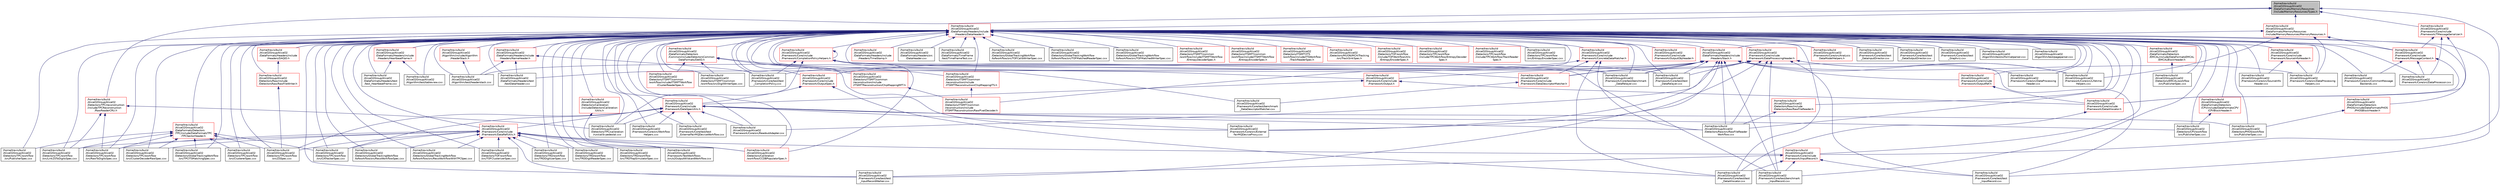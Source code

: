 digraph "/home/travis/build/AliceO2Group/AliceO2/DataFormats/MemoryResources/include/MemoryResources/Types.h"
{
 // INTERACTIVE_SVG=YES
  bgcolor="transparent";
  edge [fontname="Helvetica",fontsize="10",labelfontname="Helvetica",labelfontsize="10"];
  node [fontname="Helvetica",fontsize="10",shape=record];
  Node1 [label="/home/travis/build\l/AliceO2Group/AliceO2\l/DataFormats/MemoryResources\l/include/MemoryResources/Types.h",height=0.2,width=0.4,color="black", fillcolor="grey75", style="filled", fontcolor="black"];
  Node1 -> Node2 [dir="back",color="midnightblue",fontsize="10",style="solid",fontname="Helvetica"];
  Node2 [label="/home/travis/build\l/AliceO2Group/AliceO2\l/DataFormats/Headers/include\l/Headers/DataHeader.h",height=0.2,width=0.4,color="red",URL="$dc/dcd/DataHeader_8h.html"];
  Node2 -> Node3 [dir="back",color="midnightblue",fontsize="10",style="solid",fontname="Helvetica"];
  Node3 [label="/home/travis/build\l/AliceO2Group/AliceO2\l/Algorithm/include/Algorithm\l/HeaderStack.h",height=0.2,width=0.4,color="red",URL="$d5/d11/HeaderStack_8h.html",tooltip="Utilities for the O2 header stack. "];
  Node3 -> Node6 [dir="back",color="midnightblue",fontsize="10",style="solid",fontname="Helvetica"];
  Node6 [label="/home/travis/build\l/AliceO2Group/AliceO2\l/Algorithm/test/headerstack.cxx",height=0.2,width=0.4,color="black",URL="$d7/d68/headerstack_8cxx.html",tooltip="Unit test for O2 header stack utilities. "];
  Node2 -> Node6 [dir="back",color="midnightblue",fontsize="10",style="solid",fontname="Helvetica"];
  Node2 -> Node5 [dir="back",color="midnightblue",fontsize="10",style="solid",fontname="Helvetica"];
  Node5 [label="/home/travis/build\l/AliceO2Group/AliceO2\l/Algorithm/test/o2formatparser.cxx",height=0.2,width=0.4,color="black",URL="$da/d97/o2formatparser_8cxx.html",tooltip="Unit test for O2 format parser. "];
  Node2 -> Node8 [dir="back",color="midnightblue",fontsize="10",style="solid",fontname="Helvetica"];
  Node8 [label="/home/travis/build\l/AliceO2Group/AliceO2\l/Algorithm/test/pageparser.cxx",height=0.2,width=0.4,color="black",URL="$dc/d0a/pageparser_8cxx.html"];
  Node2 -> Node9 [dir="back",color="midnightblue",fontsize="10",style="solid",fontname="Helvetica"];
  Node9 [label="/home/travis/build\l/AliceO2Group/AliceO2\l/Algorithm/test/tableview.cxx",height=0.2,width=0.4,color="black",URL="$d4/d51/tableview_8cxx.html"];
  Node2 -> Node10 [dir="back",color="midnightblue",fontsize="10",style="solid",fontname="Helvetica"];
  Node10 [label="/home/travis/build\l/AliceO2Group/AliceO2\l/DataFormats/Detectors\l/Common/include/DetectorsCommon\lDataFormats/DetID.h",height=0.2,width=0.4,color="red",URL="$d6/d31/DetID_8h.html"];
  Node10 -> Node443 [dir="back",color="midnightblue",fontsize="10",style="solid",fontname="Helvetica"];
  Node443 [label="/home/travis/build\l/AliceO2Group/AliceO2\l/Detectors/ITSMFT/common\l/reconstruction/include\l/ITSMFTReconstruction/ChipMappingITS.h",height=0.2,width=0.4,color="red",URL="$d3/d57/ChipMappingITS_8h.html"];
  Node443 -> Node444 [dir="back",color="midnightblue",fontsize="10",style="solid",fontname="Helvetica"];
  Node444 [label="/home/travis/build\l/AliceO2Group/AliceO2\l/Detectors/ITSMFT/common\l/reconstruction/include\l/ITSMFTReconstruction/RawPixelDecoder.h",height=0.2,width=0.4,color="red",URL="$d7/d6e/RawPixelDecoder_8h.html",tooltip="Definition of the Alpide pixel reader for raw data processing. "];
  Node10 -> Node459 [dir="back",color="midnightblue",fontsize="10",style="solid",fontname="Helvetica"];
  Node459 [label="/home/travis/build\l/AliceO2Group/AliceO2\l/Detectors/ITSMFT/common\l/reconstruction/include\l/ITSMFTReconstruction/ChipMappingMFT.h",height=0.2,width=0.4,color="red",URL="$d0/d6b/ChipMappingMFT_8h.html"];
  Node459 -> Node444 [dir="back",color="midnightblue",fontsize="10",style="solid",fontname="Helvetica"];
  Node10 -> Node467 [dir="back",color="midnightblue",fontsize="10",style="solid",fontname="Helvetica"];
  Node467 [label="/home/travis/build\l/AliceO2Group/AliceO2\l/Detectors/ITSMFT/common\l/workflow/include/ITSMFTWorkflow\l/ClusterReaderSpec.h",height=0.2,width=0.4,color="red",URL="$de/dea/ITSMFT_2common_2workflow_2include_2ITSMFTWorkflow_2ClusterReaderSpec_8h.html"];
  Node10 -> Node469 [dir="back",color="midnightblue",fontsize="10",style="solid",fontname="Helvetica"];
  Node469 [label="/home/travis/build\l/AliceO2Group/AliceO2\l/Detectors/ITSMFT/common\l/workflow/src/DigitWriterSpec.cxx",height=0.2,width=0.4,color="black",URL="$d9/df0/DigitWriterSpec_8cxx.html"];
  Node2 -> Node472 [dir="back",color="midnightblue",fontsize="10",style="solid",fontname="Helvetica"];
  Node472 [label="/home/travis/build\l/AliceO2Group/AliceO2\l/DataFormats/Detectors\l/CPV/include/DataFormatsCPV\l/CPVBlockHeader.h",height=0.2,width=0.4,color="red",URL="$d5/d58/CPVBlockHeader_8h.html"];
  Node472 -> Node476 [dir="back",color="midnightblue",fontsize="10",style="solid",fontname="Helvetica"];
  Node476 [label="/home/travis/build\l/AliceO2Group/AliceO2\l/Detectors/CPV/workflow\l/src/PublisherSpec.cxx",height=0.2,width=0.4,color="black",URL="$df/d2e/CPV_2workflow_2src_2PublisherSpec_8cxx.html"];
  Node2 -> Node478 [dir="back",color="midnightblue",fontsize="10",style="solid",fontname="Helvetica"];
  Node478 [label="/home/travis/build\l/AliceO2Group/AliceO2\l/DataFormats/Detectors\l/EMCAL/include/DataFormatsEMCAL\l/EMCALBlockHeader.h",height=0.2,width=0.4,color="red",URL="$da/d0f/EMCALBlockHeader_8h.html"];
  Node478 -> Node483 [dir="back",color="midnightblue",fontsize="10",style="solid",fontname="Helvetica"];
  Node483 [label="/home/travis/build\l/AliceO2Group/AliceO2\l/Detectors/EMCAL/workflow\l/src/PublisherSpec.cxx",height=0.2,width=0.4,color="black",URL="$d4/d71/EMCAL_2workflow_2src_2PublisherSpec_8cxx.html"];
  Node2 -> Node486 [dir="back",color="midnightblue",fontsize="10",style="solid",fontname="Helvetica"];
  Node486 [label="/home/travis/build\l/AliceO2Group/AliceO2\l/DataFormats/Detectors\l/PHOS/include/DataFormatsPHOS\l/PHOSBlockHeader.h",height=0.2,width=0.4,color="red",URL="$d6/df6/PHOSBlockHeader_8h.html"];
  Node486 -> Node491 [dir="back",color="midnightblue",fontsize="10",style="solid",fontname="Helvetica"];
  Node491 [label="/home/travis/build\l/AliceO2Group/AliceO2\l/Detectors/PHOS/workflow\l/src/PublisherSpec.cxx",height=0.2,width=0.4,color="black",URL="$d1/d8d/PHOS_2workflow_2src_2PublisherSpec_8cxx.html"];
  Node2 -> Node493 [dir="back",color="midnightblue",fontsize="10",style="solid",fontname="Helvetica"];
  Node493 [label="/home/travis/build\l/AliceO2Group/AliceO2\l/DataFormats/Detectors\l/TPC/include/DataFormatsTPC\l/TPCSectorHeader.h",height=0.2,width=0.4,color="red",URL="$d3/d09/TPCSectorHeader_8h.html"];
  Node493 -> Node34 [dir="back",color="midnightblue",fontsize="10",style="solid",fontname="Helvetica"];
  Node34 [label="/home/travis/build\l/AliceO2Group/AliceO2\l/Detectors/GlobalTrackingWorkflow\l/src/TPCITSMatchingSpec.cxx",height=0.2,width=0.4,color="black",URL="$d6/d73/TPCITSMatchingSpec_8cxx.html"];
  Node493 -> Node126 [dir="back",color="midnightblue",fontsize="10",style="solid",fontname="Helvetica"];
  Node126 [label="/home/travis/build\l/AliceO2Group/AliceO2\l/Detectors/TPC/workflow\l/src/CATrackerSpec.cxx",height=0.2,width=0.4,color="black",URL="$da/d78/CATrackerSpec_8cxx.html",tooltip="Processor spec for running TPC CA tracking. "];
  Node493 -> Node500 [dir="back",color="midnightblue",fontsize="10",style="solid",fontname="Helvetica"];
  Node500 [label="/home/travis/build\l/AliceO2Group/AliceO2\l/Detectors/TPC/workflow\l/src/ClusterDecoderRawSpec.cxx",height=0.2,width=0.4,color="black",URL="$d9/d7b/ClusterDecoderRawSpec_8cxx.html",tooltip="Processor spec for decoder of TPC raw cluster data. "];
  Node493 -> Node501 [dir="back",color="midnightblue",fontsize="10",style="solid",fontname="Helvetica"];
  Node501 [label="/home/travis/build\l/AliceO2Group/AliceO2\l/Detectors/TPC/workflow\l/src/ClustererSpec.cxx",height=0.2,width=0.4,color="black",URL="$d5/d17/TPC_2workflow_2src_2ClustererSpec_8cxx.html"];
  Node493 -> Node502 [dir="back",color="midnightblue",fontsize="10",style="solid",fontname="Helvetica"];
  Node502 [label="/home/travis/build\l/AliceO2Group/AliceO2\l/Detectors/TPC/workflow\l/src/LinkZSToDigitsSpec.cxx",height=0.2,width=0.4,color="black",URL="$dc/df5/LinkZSToDigitsSpec_8cxx.html"];
  Node493 -> Node503 [dir="back",color="midnightblue",fontsize="10",style="solid",fontname="Helvetica"];
  Node503 [label="/home/travis/build\l/AliceO2Group/AliceO2\l/Detectors/TPC/workflow\l/src/PublisherSpec.cxx",height=0.2,width=0.4,color="black",URL="$d4/dac/TPC_2workflow_2src_2PublisherSpec_8cxx.html"];
  Node493 -> Node504 [dir="back",color="midnightblue",fontsize="10",style="solid",fontname="Helvetica"];
  Node504 [label="/home/travis/build\l/AliceO2Group/AliceO2\l/Detectors/TPC/workflow\l/src/RawToDigitsSpec.cxx",height=0.2,width=0.4,color="black",URL="$d5/d78/RawToDigitsSpec_8cxx.html"];
  Node493 -> Node127 [dir="back",color="midnightblue",fontsize="10",style="solid",fontname="Helvetica"];
  Node127 [label="/home/travis/build\l/AliceO2Group/AliceO2\l/Detectors/TPC/workflow\l/src/ZSSpec.cxx",height=0.2,width=0.4,color="black",URL="$d2/dbc/ZSSpec_8cxx.html"];
  Node2 -> Node506 [dir="back",color="midnightblue",fontsize="10",style="solid",fontname="Helvetica"];
  Node506 [label="/home/travis/build\l/AliceO2Group/AliceO2\l/DataFormats/Headers/include\l/Headers/DAQID.h",height=0.2,width=0.4,color="red",URL="$d7/d34/DAQID_8h.html"];
  Node506 -> Node509 [dir="back",color="midnightblue",fontsize="10",style="solid",fontname="Helvetica"];
  Node509 [label="/home/travis/build\l/AliceO2Group/AliceO2\l/Detectors/Raw/include\l/DetectorsRaw/RawFileWriter.h",height=0.2,width=0.4,color="red",URL="$da/d08/RawFileWriter_8h.html",tooltip="Utility class to write detectors data to (multiple) raw data file(s) respecting CRU format..."];
  Node509 -> Node127 [dir="back",color="midnightblue",fontsize="10",style="solid",fontname="Helvetica"];
  Node2 -> Node634 [dir="back",color="midnightblue",fontsize="10",style="solid",fontname="Helvetica"];
  Node634 [label="/home/travis/build\l/AliceO2Group/AliceO2\l/DataFormats/Headers/include\l/Headers/HeartbeatFrame.h",height=0.2,width=0.4,color="red",URL="$d2/d09/HeartbeatFrame_8h.html"];
  Node634 -> Node9 [dir="back",color="midnightblue",fontsize="10",style="solid",fontname="Helvetica"];
  Node634 -> Node636 [dir="back",color="midnightblue",fontsize="10",style="solid",fontname="Helvetica"];
  Node636 [label="/home/travis/build\l/AliceO2Group/AliceO2\l/DataFormats/Headers/test\l/test_HeartbeatFrame.cxx",height=0.2,width=0.4,color="black",URL="$df/d57/test__HeartbeatFrame_8cxx.html"];
  Node2 -> Node657 [dir="back",color="midnightblue",fontsize="10",style="solid",fontname="Helvetica"];
  Node657 [label="/home/travis/build\l/AliceO2Group/AliceO2\l/DataFormats/Headers/include\l/Headers/NameHeader.h",height=0.2,width=0.4,color="red",URL="$d6/d2e/NameHeader_8h.html"];
  Node657 -> Node6 [dir="back",color="midnightblue",fontsize="10",style="solid",fontname="Helvetica"];
  Node657 -> Node659 [dir="back",color="midnightblue",fontsize="10",style="solid",fontname="Helvetica"];
  Node659 [label="/home/travis/build\l/AliceO2Group/AliceO2\l/DataFormats/Headers/test\l/testDataHeader.cxx",height=0.2,width=0.4,color="black",URL="$da/d5c/testDataHeader_8cxx.html"];
  Node657 -> Node660 [dir="back",color="midnightblue",fontsize="10",style="solid",fontname="Helvetica"];
  Node660 [label="/home/travis/build\l/AliceO2Group/AliceO2\l/Framework/Core/test/test\l_CompletionPolicy.cxx",height=0.2,width=0.4,color="black",URL="$d3/dcf/test__CompletionPolicy_8cxx.html"];
  Node2 -> Node663 [dir="back",color="midnightblue",fontsize="10",style="solid",fontname="Helvetica"];
  Node663 [label="/home/travis/build\l/AliceO2Group/AliceO2\l/DataFormats/Headers/include\l/Headers/Stack.h",height=0.2,width=0.4,color="red",URL="$d4/d00/Headers_2include_2Headers_2Stack_8h.html"];
  Node663 -> Node6 [dir="back",color="midnightblue",fontsize="10",style="solid",fontname="Helvetica"];
  Node663 -> Node659 [dir="back",color="midnightblue",fontsize="10",style="solid",fontname="Helvetica"];
  Node663 -> Node563 [dir="back",color="midnightblue",fontsize="10",style="solid",fontname="Helvetica"];
  Node563 [label="/home/travis/build\l/AliceO2Group/AliceO2\l/Detectors/Raw/src/RawFileReader\lWorkflow.cxx",height=0.2,width=0.4,color="black",URL="$d3/d87/RawFileReaderWorkflow_8cxx.html"];
  Node663 -> Node664 [dir="back",color="midnightblue",fontsize="10",style="solid",fontname="Helvetica"];
  Node664 [label="/home/travis/build\l/AliceO2Group/AliceO2\l/Framework/Core/include\l/Framework/DataDescriptorMatcher.h",height=0.2,width=0.4,color="red",URL="$d3/da3/DataDescriptorMatcher_8h.html"];
  Node664 -> Node1153 [dir="back",color="midnightblue",fontsize="10",style="solid",fontname="Helvetica"];
  Node1153 [label="/home/travis/build\l/AliceO2Group/AliceO2\l/Framework/Core/test/benchmark\l_DataDescriptorMatcher.cxx",height=0.2,width=0.4,color="black",URL="$d5/de4/benchmark__DataDescriptorMatcher_8cxx.html"];
  Node663 -> Node1154 [dir="back",color="midnightblue",fontsize="10",style="solid",fontname="Helvetica"];
  Node1154 [label="/home/travis/build\l/AliceO2Group/AliceO2\l/Framework/Core/include\l/Framework/Output.h",height=0.2,width=0.4,color="red",URL="$d3/ddf/Output_8h.html"];
  Node1154 -> Node1155 [dir="back",color="midnightblue",fontsize="10",style="solid",fontname="Helvetica"];
  Node1155 [label="/home/travis/build\l/AliceO2Group/AliceO2\l/Framework/Core/include\l/Framework/DataAllocator.h",height=0.2,width=0.4,color="red",URL="$d1/d28/DataAllocator_8h.html"];
  Node1155 -> Node998 [dir="back",color="midnightblue",fontsize="10",style="solid",fontname="Helvetica"];
  Node998 [label="/home/travis/build\l/AliceO2Group/AliceO2\l/Framework/Core/test/test\l_DataAllocator.cxx",height=0.2,width=0.4,color="black",URL="$d2/da2/test__DataAllocator_8cxx.html"];
  Node1154 -> Node1113 [dir="back",color="midnightblue",fontsize="10",style="solid",fontname="Helvetica"];
  Node1113 [label="/home/travis/build\l/AliceO2Group/AliceO2\l/Framework/Core/include\l/Framework/DataSpecUtils.h",height=0.2,width=0.4,color="red",URL="$d6/d68/DataSpecUtils_8h.html"];
  Node1113 -> Node476 [dir="back",color="midnightblue",fontsize="10",style="solid",fontname="Helvetica"];
  Node1113 -> Node491 [dir="back",color="midnightblue",fontsize="10",style="solid",fontname="Helvetica"];
  Node1113 -> Node563 [dir="back",color="midnightblue",fontsize="10",style="solid",fontname="Helvetica"];
  Node1113 -> Node618 [dir="back",color="midnightblue",fontsize="10",style="solid",fontname="Helvetica"];
  Node618 [label="/home/travis/build\l/AliceO2Group/AliceO2\l/Detectors/TPC/calibration\l/run/calib-pedestal.cxx",height=0.2,width=0.4,color="black",URL="$dd/d58/calib-pedestal_8cxx.html"];
  Node1113 -> Node126 [dir="back",color="midnightblue",fontsize="10",style="solid",fontname="Helvetica"];
  Node1113 -> Node127 [dir="back",color="midnightblue",fontsize="10",style="solid",fontname="Helvetica"];
  Node1113 -> Node1114 [dir="back",color="midnightblue",fontsize="10",style="solid",fontname="Helvetica"];
  Node1114 [label="/home/travis/build\l/AliceO2Group/AliceO2\l/Framework/Core/include\l/Framework/DataRefUtils.h",height=0.2,width=0.4,color="red",URL="$d5/db8/DataRefUtils_8h.html"];
  Node1114 -> Node916 [dir="back",color="midnightblue",fontsize="10",style="solid",fontname="Helvetica"];
  Node916 [label="/home/travis/build\l/AliceO2Group/AliceO2\l/Detectors/Calibration\l/workflow/CCDBPopulatorSpec.h",height=0.2,width=0.4,color="red",URL="$df/df4/CCDBPopulatorSpec_8h.html"];
  Node1114 -> Node29 [dir="back",color="midnightblue",fontsize="10",style="solid",fontname="Helvetica"];
  Node29 [label="/home/travis/build\l/AliceO2Group/AliceO2\l/Detectors/GlobalTrackingWorkflow\l/tofworkflow/src/RecoWorkflowSpec.cxx",height=0.2,width=0.4,color="black",URL="$d8/d84/RecoWorkflowSpec_8cxx.html"];
  Node1114 -> Node30 [dir="back",color="midnightblue",fontsize="10",style="solid",fontname="Helvetica"];
  Node30 [label="/home/travis/build\l/AliceO2Group/AliceO2\l/Detectors/GlobalTrackingWorkflow\l/tofworkflow/src/RecoWorkflowWithTPCSpec.cxx",height=0.2,width=0.4,color="black",URL="$d4/d76/RecoWorkflowWithTPCSpec_8cxx.html"];
  Node1114 -> Node59 [dir="back",color="midnightblue",fontsize="10",style="solid",fontname="Helvetica"];
  Node59 [label="/home/travis/build\l/AliceO2Group/AliceO2\l/Detectors/TOF/workflow\l/src/TOFClusterizerSpec.cxx",height=0.2,width=0.4,color="black",URL="$da/df1/TOFClusterizerSpec_8cxx.html"];
  Node1114 -> Node126 [dir="back",color="midnightblue",fontsize="10",style="solid",fontname="Helvetica"];
  Node1114 -> Node500 [dir="back",color="midnightblue",fontsize="10",style="solid",fontname="Helvetica"];
  Node1114 -> Node502 [dir="back",color="midnightblue",fontsize="10",style="solid",fontname="Helvetica"];
  Node1114 -> Node504 [dir="back",color="midnightblue",fontsize="10",style="solid",fontname="Helvetica"];
  Node1114 -> Node127 [dir="back",color="midnightblue",fontsize="10",style="solid",fontname="Helvetica"];
  Node1114 -> Node155 [dir="back",color="midnightblue",fontsize="10",style="solid",fontname="Helvetica"];
  Node155 [label="/home/travis/build\l/AliceO2Group/AliceO2\l/Detectors/TRD/workflow\l/src/TRDDigitizerSpec.cxx",height=0.2,width=0.4,color="black",URL="$d6/df2/TRDDigitizerSpec_8cxx.html"];
  Node1114 -> Node258 [dir="back",color="midnightblue",fontsize="10",style="solid",fontname="Helvetica"];
  Node258 [label="/home/travis/build\l/AliceO2Group/AliceO2\l/Detectors/TRD/workflow\l/src/TRDDigitReaderSpec.cxx",height=0.2,width=0.4,color="black",URL="$d7/da6/TRDDigitReaderSpec_8cxx.html"];
  Node1114 -> Node257 [dir="back",color="midnightblue",fontsize="10",style="solid",fontname="Helvetica"];
  Node257 [label="/home/travis/build\l/AliceO2Group/AliceO2\l/Detectors/TRD/workflow\l/src/TRDTrapSimulatorSpec.cxx",height=0.2,width=0.4,color="black",URL="$dd/de7/TRDTrapSimulatorSpec_8cxx.html"];
  Node1114 -> Node1116 [dir="back",color="midnightblue",fontsize="10",style="solid",fontname="Helvetica"];
  Node1116 [label="/home/travis/build\l/AliceO2Group/AliceO2\l/Framework/Core/include\l/Framework/InputRecord.h",height=0.2,width=0.4,color="red",URL="$d6/d5c/InputRecord_8h.html"];
  Node1116 -> Node687 [dir="back",color="midnightblue",fontsize="10",style="solid",fontname="Helvetica"];
  Node687 [label="/home/travis/build\l/AliceO2Group/AliceO2\l/Framework/Core/test/benchmark\l_InputRecord.cxx",height=0.2,width=0.4,color="black",URL="$df/d93/benchmark__InputRecord_8cxx.html"];
  Node1116 -> Node998 [dir="back",color="midnightblue",fontsize="10",style="solid",fontname="Helvetica"];
  Node1116 -> Node1135 [dir="back",color="midnightblue",fontsize="10",style="solid",fontname="Helvetica"];
  Node1135 [label="/home/travis/build\l/AliceO2Group/AliceO2\l/Framework/Core/test/test\l_InputRecord.cxx",height=0.2,width=0.4,color="black",URL="$df/dc1/test__InputRecord_8cxx.html"];
  Node1116 -> Node1058 [dir="back",color="midnightblue",fontsize="10",style="solid",fontname="Helvetica"];
  Node1058 [label="/home/travis/build\l/AliceO2Group/AliceO2\l/Framework/Core/test/test\l_InputRecordWalker.cxx",height=0.2,width=0.4,color="black",URL="$dc/d05/test__InputRecordWalker_8cxx.html"];
  Node1114 -> Node1058 [dir="back",color="midnightblue",fontsize="10",style="solid",fontname="Helvetica"];
  Node1114 -> Node953 [dir="back",color="midnightblue",fontsize="10",style="solid",fontname="Helvetica"];
  Node953 [label="/home/travis/build\l/AliceO2Group/AliceO2\l/Framework/TestWorkflows\l/src/o2OutputWildcardWorkflow.cxx",height=0.2,width=0.4,color="black",URL="$d1/d91/o2OutputWildcardWorkflow_8cxx.html"];
  Node1113 -> Node931 [dir="back",color="midnightblue",fontsize="10",style="solid",fontname="Helvetica"];
  Node931 [label="/home/travis/build\l/AliceO2Group/AliceO2\l/Framework/Core/src/External\lFairMQDeviceProxy.cxx",height=0.2,width=0.4,color="black",URL="$dc/df3/ExternalFairMQDeviceProxy_8cxx.html"];
  Node1113 -> Node965 [dir="back",color="midnightblue",fontsize="10",style="solid",fontname="Helvetica"];
  Node965 [label="/home/travis/build\l/AliceO2Group/AliceO2\l/Framework/Core/src/ReadoutAdapter.cxx",height=0.2,width=0.4,color="black",URL="$da/df2/ReadoutAdapter_8cxx.html"];
  Node1113 -> Node674 [dir="back",color="midnightblue",fontsize="10",style="solid",fontname="Helvetica"];
  Node674 [label="/home/travis/build\l/AliceO2Group/AliceO2\l/Framework/Core/src/Workflow\lHelpers.cxx",height=0.2,width=0.4,color="black",URL="$dc/da7/WorkflowHelpers_8cxx.html"];
  Node1113 -> Node968 [dir="back",color="midnightblue",fontsize="10",style="solid",fontname="Helvetica"];
  Node968 [label="/home/travis/build\l/AliceO2Group/AliceO2\l/Framework/Core/test/test\l_ExternalFairMQDeviceWorkflow.cxx",height=0.2,width=0.4,color="black",URL="$d4/d00/test__ExternalFairMQDeviceWorkflow_8cxx.html"];
  Node663 -> Node1158 [dir="back",color="midnightblue",fontsize="10",style="solid",fontname="Helvetica"];
  Node1158 [label="/home/travis/build\l/AliceO2Group/AliceO2\l/Framework/Core/include\l/Framework/OutputRef.h",height=0.2,width=0.4,color="red",URL="$d6/d5a/OutputRef_8h.html"];
  Node1158 -> Node1155 [dir="back",color="midnightblue",fontsize="10",style="solid",fontname="Helvetica"];
  Node663 -> Node1164 [dir="back",color="midnightblue",fontsize="10",style="solid",fontname="Helvetica"];
  Node1164 [label="/home/travis/build\l/AliceO2Group/AliceO2\l/Framework/Core/src/DataProcessing\lHelpers.cxx",height=0.2,width=0.4,color="black",URL="$da/d65/DataProcessingHelpers_8cxx.html"];
  Node663 -> Node931 [dir="back",color="midnightblue",fontsize="10",style="solid",fontname="Helvetica"];
  Node663 -> Node1150 [dir="back",color="midnightblue",fontsize="10",style="solid",fontname="Helvetica"];
  Node1150 [label="/home/travis/build\l/AliceO2Group/AliceO2\l/Framework/Core/src/Lifetime\lHelpers.cxx",height=0.2,width=0.4,color="black",URL="$d4/d7a/LifetimeHelpers_8cxx.html"];
  Node663 -> Node686 [dir="back",color="midnightblue",fontsize="10",style="solid",fontname="Helvetica"];
  Node686 [label="/home/travis/build\l/AliceO2Group/AliceO2\l/Framework/Core/test/benchmark\l_DataRelayer.cxx",height=0.2,width=0.4,color="black",URL="$d8/dd6/benchmark__DataRelayer_8cxx.html"];
  Node663 -> Node687 [dir="back",color="midnightblue",fontsize="10",style="solid",fontname="Helvetica"];
  Node663 -> Node660 [dir="back",color="midnightblue",fontsize="10",style="solid",fontname="Helvetica"];
  Node663 -> Node688 [dir="back",color="midnightblue",fontsize="10",style="solid",fontname="Helvetica"];
  Node688 [label="/home/travis/build\l/AliceO2Group/AliceO2\l/Framework/Core/test/test\l_DataRelayer.cxx",height=0.2,width=0.4,color="black",URL="$dc/d6d/test__DataRelayer_8cxx.html"];
  Node663 -> Node1135 [dir="back",color="midnightblue",fontsize="10",style="solid",fontname="Helvetica"];
  Node663 -> Node1058 [dir="back",color="midnightblue",fontsize="10",style="solid",fontname="Helvetica"];
  Node2 -> Node1185 [dir="back",color="midnightblue",fontsize="10",style="solid",fontname="Helvetica"];
  Node1185 [label="/home/travis/build\l/AliceO2Group/AliceO2\l/DataFormats/Headers/include\l/Headers/TimeStamp.h",height=0.2,width=0.4,color="red",URL="$d6/d90/Headers_2include_2Headers_2TimeStamp_8h.html"];
  Node2 -> Node1194 [dir="back",color="midnightblue",fontsize="10",style="solid",fontname="Helvetica"];
  Node1194 [label="/home/travis/build\l/AliceO2Group/AliceO2\l/DataFormats/Headers/src\l/DataHeader.cxx",height=0.2,width=0.4,color="black",URL="$d8/dc0/DataHeader_8cxx.html"];
  Node2 -> Node636 [dir="back",color="midnightblue",fontsize="10",style="solid",fontname="Helvetica"];
  Node2 -> Node659 [dir="back",color="midnightblue",fontsize="10",style="solid",fontname="Helvetica"];
  Node2 -> Node1190 [dir="back",color="midnightblue",fontsize="10",style="solid",fontname="Helvetica"];
  Node1190 [label="/home/travis/build\l/AliceO2Group/AliceO2\l/DataFormats/TimeFrame\l/test/TimeFrameTest.cxx",height=0.2,width=0.4,color="black",URL="$df/d0a/TimeFrameTest_8cxx.html"];
  Node2 -> Node1195 [dir="back",color="midnightblue",fontsize="10",style="solid",fontname="Helvetica"];
  Node1195 [label="/home/travis/build\l/AliceO2Group/AliceO2\l/Detectors/Calibration\l/include/DetectorsCalibration\l/Utils.h",height=0.2,width=0.4,color="red",URL="$d3/de0/Detectors_2Calibration_2include_2DetectorsCalibration_2Utils_8h.html"];
  Node1195 -> Node916 [dir="back",color="midnightblue",fontsize="10",style="solid",fontname="Helvetica"];
  Node2 -> Node916 [dir="back",color="midnightblue",fontsize="10",style="solid",fontname="Helvetica"];
  Node2 -> Node476 [dir="back",color="midnightblue",fontsize="10",style="solid",fontname="Helvetica"];
  Node2 -> Node483 [dir="back",color="midnightblue",fontsize="10",style="solid",fontname="Helvetica"];
  Node2 -> Node34 [dir="back",color="midnightblue",fontsize="10",style="solid",fontname="Helvetica"];
  Node2 -> Node29 [dir="back",color="midnightblue",fontsize="10",style="solid",fontname="Helvetica"];
  Node2 -> Node30 [dir="back",color="midnightblue",fontsize="10",style="solid",fontname="Helvetica"];
  Node2 -> Node53 [dir="back",color="midnightblue",fontsize="10",style="solid",fontname="Helvetica"];
  Node53 [label="/home/travis/build\l/AliceO2Group/AliceO2\l/Detectors/GlobalTrackingWorkflow\l/tofworkflow/src/TOFCalibWriterSpec.cxx",height=0.2,width=0.4,color="black",URL="$dc/d9f/TOFCalibWriterSpec_8cxx.html"];
  Node2 -> Node140 [dir="back",color="midnightblue",fontsize="10",style="solid",fontname="Helvetica"];
  Node140 [label="/home/travis/build\l/AliceO2Group/AliceO2\l/Detectors/GlobalTrackingWorkflow\l/tofworkflow/src/TOFMatchedReaderSpec.cxx",height=0.2,width=0.4,color="black",URL="$df/d18/TOFMatchedReaderSpec_8cxx.html"];
  Node2 -> Node54 [dir="back",color="midnightblue",fontsize="10",style="solid",fontname="Helvetica"];
  Node54 [label="/home/travis/build\l/AliceO2Group/AliceO2\l/Detectors/GlobalTrackingWorkflow\l/tofworkflow/src/TOFMatchedWriterSpec.cxx",height=0.2,width=0.4,color="black",URL="$d1/dd9/TOFMatchedWriterSpec_8cxx.html"];
  Node2 -> Node443 [dir="back",color="midnightblue",fontsize="10",style="solid",fontname="Helvetica"];
  Node2 -> Node459 [dir="back",color="midnightblue",fontsize="10",style="solid",fontname="Helvetica"];
  Node2 -> Node444 [dir="back",color="midnightblue",fontsize="10",style="solid",fontname="Helvetica"];
  Node2 -> Node467 [dir="back",color="midnightblue",fontsize="10",style="solid",fontname="Helvetica"];
  Node2 -> Node317 [dir="back",color="midnightblue",fontsize="10",style="solid",fontname="Helvetica"];
  Node317 [label="/home/travis/build\l/AliceO2Group/AliceO2\l/Detectors/ITSMFT/common\l/workflow/include/ITSMFTWorkflow\l/EntropyDecoderSpec.h",height=0.2,width=0.4,color="red",URL="$df/dc2/ITSMFT_2common_2workflow_2include_2ITSMFTWorkflow_2EntropyDecoderSpec_8h.html"];
  Node2 -> Node319 [dir="back",color="midnightblue",fontsize="10",style="solid",fontname="Helvetica"];
  Node319 [label="/home/travis/build\l/AliceO2Group/AliceO2\l/Detectors/ITSMFT/common\l/workflow/include/ITSMFTWorkflow\l/EntropyEncoderSpec.h",height=0.2,width=0.4,color="red",URL="$d3/d7a/ITSMFT_2common_2workflow_2include_2ITSMFTWorkflow_2EntropyEncoderSpec_8h.html"];
  Node2 -> Node469 [dir="back",color="midnightblue",fontsize="10",style="solid",fontname="Helvetica"];
  Node2 -> Node105 [dir="back",color="midnightblue",fontsize="10",style="solid",fontname="Helvetica"];
  Node105 [label="/home/travis/build\l/AliceO2Group/AliceO2\l/Detectors/ITSMFT/ITS\l/workflow/include/ITSWorkflow\l/TrackReaderSpec.h",height=0.2,width=0.4,color="red",URL="$d2/d8c/ITSMFT_2ITS_2workflow_2include_2ITSWorkflow_2TrackReaderSpec_8h.html"];
  Node2 -> Node849 [dir="back",color="midnightblue",fontsize="10",style="solid",fontname="Helvetica"];
  Node849 [label="/home/travis/build\l/AliceO2Group/AliceO2\l/Detectors/MUON/MCH/Tracking\l/src/TrackSinkSpec.h",height=0.2,width=0.4,color="red",URL="$db/db1/TrackSinkSpec_8h.html",tooltip="Definition of a data processor to print the tracks. "];
  Node2 -> Node491 [dir="back",color="midnightblue",fontsize="10",style="solid",fontname="Helvetica"];
  Node2 -> Node608 [dir="back",color="midnightblue",fontsize="10",style="solid",fontname="Helvetica"];
  Node608 [label="/home/travis/build\l/AliceO2Group/AliceO2\l/Detectors/Raw/include\l/DetectorsRaw/RawFileReader.h",height=0.2,width=0.4,color="red",URL="$de/da2/Raw_2include_2DetectorsRaw_2RawFileReader_8h.html"];
  Node608 -> Node563 [dir="back",color="midnightblue",fontsize="10",style="solid",fontname="Helvetica"];
  Node2 -> Node509 [dir="back",color="midnightblue",fontsize="10",style="solid",fontname="Helvetica"];
  Node2 -> Node563 [dir="back",color="midnightblue",fontsize="10",style="solid",fontname="Helvetica"];
  Node2 -> Node336 [dir="back",color="midnightblue",fontsize="10",style="solid",fontname="Helvetica"];
  Node336 [label="/home/travis/build\l/AliceO2Group/AliceO2\l/Detectors/TOF/workflow\l/include/TOFWorkflowUtils\l/EntropyEncoderSpec.h",height=0.2,width=0.4,color="red",URL="$d6/daa/TOF_2workflow_2include_2TOFWorkflowUtils_2EntropyEncoderSpec_8h.html"];
  Node2 -> Node59 [dir="back",color="midnightblue",fontsize="10",style="solid",fontname="Helvetica"];
  Node2 -> Node618 [dir="back",color="midnightblue",fontsize="10",style="solid",fontname="Helvetica"];
  Node2 -> Node342 [dir="back",color="midnightblue",fontsize="10",style="solid",fontname="Helvetica"];
  Node342 [label="/home/travis/build\l/AliceO2Group/AliceO2\l/Detectors/TPC/workflow\l/include/TPCWorkflow/EntropyDecoder\lSpec.h",height=0.2,width=0.4,color="red",URL="$d8/dee/TPC_2workflow_2include_2TPCWorkflow_2EntropyDecoderSpec_8h.html"];
  Node2 -> Node128 [dir="back",color="midnightblue",fontsize="10",style="solid",fontname="Helvetica"];
  Node128 [label="/home/travis/build\l/AliceO2Group/AliceO2\l/Detectors/TPC/workflow\l/include/TPCWorkflow/TrackReader\lSpec.h",height=0.2,width=0.4,color="red",URL="$d5/daf/TPC_2workflow_2include_2TPCWorkflow_2TrackReaderSpec_8h.html"];
  Node2 -> Node126 [dir="back",color="midnightblue",fontsize="10",style="solid",fontname="Helvetica"];
  Node2 -> Node500 [dir="back",color="midnightblue",fontsize="10",style="solid",fontname="Helvetica"];
  Node2 -> Node501 [dir="back",color="midnightblue",fontsize="10",style="solid",fontname="Helvetica"];
  Node2 -> Node345 [dir="back",color="midnightblue",fontsize="10",style="solid",fontname="Helvetica"];
  Node345 [label="/home/travis/build\l/AliceO2Group/AliceO2\l/Detectors/TPC/workflow\l/src/EntropyEncoderSpec.cxx",height=0.2,width=0.4,color="black",URL="$db/dd4/TPC_2workflow_2src_2EntropyEncoderSpec_8cxx.html"];
  Node2 -> Node502 [dir="back",color="midnightblue",fontsize="10",style="solid",fontname="Helvetica"];
  Node2 -> Node503 [dir="back",color="midnightblue",fontsize="10",style="solid",fontname="Helvetica"];
  Node2 -> Node504 [dir="back",color="midnightblue",fontsize="10",style="solid",fontname="Helvetica"];
  Node2 -> Node127 [dir="back",color="midnightblue",fontsize="10",style="solid",fontname="Helvetica"];
  Node2 -> Node155 [dir="back",color="midnightblue",fontsize="10",style="solid",fontname="Helvetica"];
  Node2 -> Node258 [dir="back",color="midnightblue",fontsize="10",style="solid",fontname="Helvetica"];
  Node2 -> Node257 [dir="back",color="midnightblue",fontsize="10",style="solid",fontname="Helvetica"];
  Node2 -> Node1196 [dir="back",color="midnightblue",fontsize="10",style="solid",fontname="Helvetica"];
  Node1196 [label="/home/travis/build\l/AliceO2Group/AliceO2\l/Framework/Core/include\l/Framework/CompletionPolicyHelpers.h",height=0.2,width=0.4,color="red",URL="$d4/de5/CompletionPolicyHelpers_8h.html"];
  Node1196 -> Node916 [dir="back",color="midnightblue",fontsize="10",style="solid",fontname="Helvetica"];
  Node1196 -> Node618 [dir="back",color="midnightblue",fontsize="10",style="solid",fontname="Helvetica"];
  Node1196 -> Node1196 [dir="back",color="midnightblue",fontsize="10",style="solid",fontname="Helvetica"];
  Node1196 -> Node686 [dir="back",color="midnightblue",fontsize="10",style="solid",fontname="Helvetica"];
  Node1196 -> Node687 [dir="back",color="midnightblue",fontsize="10",style="solid",fontname="Helvetica"];
  Node1196 -> Node660 [dir="back",color="midnightblue",fontsize="10",style="solid",fontname="Helvetica"];
  Node1196 -> Node688 [dir="back",color="midnightblue",fontsize="10",style="solid",fontname="Helvetica"];
  Node2 -> Node1197 [dir="back",color="midnightblue",fontsize="10",style="solid",fontname="Helvetica"];
  Node1197 [label="/home/travis/build\l/AliceO2Group/AliceO2\l/Framework/Core/include\l/Framework/ConcreteDataMatcher.h",height=0.2,width=0.4,color="red",URL="$d0/d1b/ConcreteDataMatcher_8h.html"];
  Node1197 -> Node563 [dir="back",color="midnightblue",fontsize="10",style="solid",fontname="Helvetica"];
  Node1197 -> Node664 [dir="back",color="midnightblue",fontsize="10",style="solid",fontname="Helvetica"];
  Node1197 -> Node1198 [dir="back",color="midnightblue",fontsize="10",style="solid",fontname="Helvetica"];
  Node1198 [label="/home/travis/build\l/AliceO2Group/AliceO2\l/Framework/Core/include\l/Framework/OutputSpec.h",height=0.2,width=0.4,color="red",URL="$db/d2d/OutputSpec_8h.html"];
  Node1198 -> Node1113 [dir="back",color="midnightblue",fontsize="10",style="solid",fontname="Helvetica"];
  Node1198 -> Node998 [dir="back",color="midnightblue",fontsize="10",style="solid",fontname="Helvetica"];
  Node1197 -> Node998 [dir="back",color="midnightblue",fontsize="10",style="solid",fontname="Helvetica"];
  Node2 -> Node1155 [dir="back",color="midnightblue",fontsize="10",style="solid",fontname="Helvetica"];
  Node2 -> Node664 [dir="back",color="midnightblue",fontsize="10",style="solid",fontname="Helvetica"];
  Node2 -> Node1201 [dir="back",color="midnightblue",fontsize="10",style="solid",fontname="Helvetica"];
  Node1201 [label="/home/travis/build\l/AliceO2Group/AliceO2\l/Framework/Core/include\l/Framework/DataProcessingHeader.h",height=0.2,width=0.4,color="red",URL="$d6/dc9/DataProcessingHeader_8h.html"];
  Node1201 -> Node563 [dir="back",color="midnightblue",fontsize="10",style="solid",fontname="Helvetica"];
  Node1201 -> Node664 [dir="back",color="midnightblue",fontsize="10",style="solid",fontname="Helvetica"];
  Node1201 -> Node1202 [dir="back",color="midnightblue",fontsize="10",style="solid",fontname="Helvetica"];
  Node1202 [label="/home/travis/build\l/AliceO2Group/AliceO2\l/Framework/Core/src/DataProcessing\lHeader.cxx",height=0.2,width=0.4,color="black",URL="$d8/d4b/DataProcessingHeader_8cxx.html"];
  Node1201 -> Node931 [dir="back",color="midnightblue",fontsize="10",style="solid",fontname="Helvetica"];
  Node1201 -> Node1150 [dir="back",color="midnightblue",fontsize="10",style="solid",fontname="Helvetica"];
  Node1201 -> Node965 [dir="back",color="midnightblue",fontsize="10",style="solid",fontname="Helvetica"];
  Node1201 -> Node686 [dir="back",color="midnightblue",fontsize="10",style="solid",fontname="Helvetica"];
  Node1201 -> Node687 [dir="back",color="midnightblue",fontsize="10",style="solid",fontname="Helvetica"];
  Node1201 -> Node688 [dir="back",color="midnightblue",fontsize="10",style="solid",fontname="Helvetica"];
  Node1201 -> Node1135 [dir="back",color="midnightblue",fontsize="10",style="solid",fontname="Helvetica"];
  Node2 -> Node1114 [dir="back",color="midnightblue",fontsize="10",style="solid",fontname="Helvetica"];
  Node2 -> Node1113 [dir="back",color="midnightblue",fontsize="10",style="solid",fontname="Helvetica"];
  Node2 -> Node1116 [dir="back",color="midnightblue",fontsize="10",style="solid",fontname="Helvetica"];
  Node2 -> Node1205 [dir="back",color="midnightblue",fontsize="10",style="solid",fontname="Helvetica"];
  Node1205 [label="/home/travis/build\l/AliceO2Group/AliceO2\l/Framework/Core/include\l/Framework/MessageContext.h",height=0.2,width=0.4,color="red",URL="$dc/dc4/MessageContext_8h.html"];
  Node1205 -> Node1155 [dir="back",color="midnightblue",fontsize="10",style="solid",fontname="Helvetica"];
  Node1205 -> Node925 [dir="back",color="midnightblue",fontsize="10",style="solid",fontname="Helvetica"];
  Node925 [label="/home/travis/build\l/AliceO2Group/AliceO2\l/Framework/Core/src/CommonMessage\lBackends.cxx",height=0.2,width=0.4,color="black",URL="$d9/d10/CommonMessageBackends_8cxx.html"];
  Node1205 -> Node1206 [dir="back",color="midnightblue",fontsize="10",style="solid",fontname="Helvetica"];
  Node1206 [label="/home/travis/build\l/AliceO2Group/AliceO2\l/Framework/Core/src/DataProcessor.cxx",height=0.2,width=0.4,color="black",URL="$dd/dd9/DataProcessor_8cxx.html"];
  Node2 -> Node1154 [dir="back",color="midnightblue",fontsize="10",style="solid",fontname="Helvetica"];
  Node2 -> Node1207 [dir="back",color="midnightblue",fontsize="10",style="solid",fontname="Helvetica"];
  Node1207 [label="/home/travis/build\l/AliceO2Group/AliceO2\l/Framework/Core/include\l/Framework/OutputObjHeader.h",height=0.2,width=0.4,color="red",URL="$d4/d40/OutputObjHeader_8h.html"];
  Node2 -> Node1158 [dir="back",color="midnightblue",fontsize="10",style="solid",fontname="Helvetica"];
  Node2 -> Node1198 [dir="back",color="midnightblue",fontsize="10",style="solid",fontname="Helvetica"];
  Node2 -> Node1208 [dir="back",color="midnightblue",fontsize="10",style="solid",fontname="Helvetica"];
  Node1208 [label="/home/travis/build\l/AliceO2Group/AliceO2\l/Framework/Core/include\l/Framework/SourceInfoHeader.h",height=0.2,width=0.4,color="red",URL="$db/d11/SourceInfoHeader_8h.html"];
  Node1208 -> Node1164 [dir="back",color="midnightblue",fontsize="10",style="solid",fontname="Helvetica"];
  Node1208 -> Node1209 [dir="back",color="midnightblue",fontsize="10",style="solid",fontname="Helvetica"];
  Node1209 [label="/home/travis/build\l/AliceO2Group/AliceO2\l/Framework/Core/src/SourceInfo\lHeader.cxx",height=0.2,width=0.4,color="black",URL="$dc/d32/SourceInfoHeader_8cxx.html"];
  Node2 -> Node1210 [dir="back",color="midnightblue",fontsize="10",style="solid",fontname="Helvetica"];
  Node1210 [label="/home/travis/build\l/AliceO2Group/AliceO2\l/Framework/Core/src/Analysis\lDataModelHelpers.h",height=0.2,width=0.4,color="red",URL="$de/d61/AnalysisDataModelHelpers_8h.html"];
  Node2 -> Node925 [dir="back",color="midnightblue",fontsize="10",style="solid",fontname="Helvetica"];
  Node2 -> Node1202 [dir="back",color="midnightblue",fontsize="10",style="solid",fontname="Helvetica"];
  Node2 -> Node1164 [dir="back",color="midnightblue",fontsize="10",style="solid",fontname="Helvetica"];
  Node2 -> Node1206 [dir="back",color="midnightblue",fontsize="10",style="solid",fontname="Helvetica"];
  Node2 -> Node931 [dir="back",color="midnightblue",fontsize="10",style="solid",fontname="Helvetica"];
  Node2 -> Node1150 [dir="back",color="midnightblue",fontsize="10",style="solid",fontname="Helvetica"];
  Node2 -> Node965 [dir="back",color="midnightblue",fontsize="10",style="solid",fontname="Helvetica"];
  Node2 -> Node1209 [dir="back",color="midnightblue",fontsize="10",style="solid",fontname="Helvetica"];
  Node2 -> Node674 [dir="back",color="midnightblue",fontsize="10",style="solid",fontname="Helvetica"];
  Node2 -> Node1153 [dir="back",color="midnightblue",fontsize="10",style="solid",fontname="Helvetica"];
  Node2 -> Node686 [dir="back",color="midnightblue",fontsize="10",style="solid",fontname="Helvetica"];
  Node2 -> Node687 [dir="back",color="midnightblue",fontsize="10",style="solid",fontname="Helvetica"];
  Node2 -> Node660 [dir="back",color="midnightblue",fontsize="10",style="solid",fontname="Helvetica"];
  Node2 -> Node998 [dir="back",color="midnightblue",fontsize="10",style="solid",fontname="Helvetica"];
  Node2 -> Node668 [dir="back",color="midnightblue",fontsize="10",style="solid",fontname="Helvetica"];
  Node668 [label="/home/travis/build\l/AliceO2Group/AliceO2\l/Framework/Core/test/test\l_DataInputDirector.cxx",height=0.2,width=0.4,color="black",URL="$df/d68/test__DataInputDirector_8cxx.html"];
  Node2 -> Node679 [dir="back",color="midnightblue",fontsize="10",style="solid",fontname="Helvetica"];
  Node679 [label="/home/travis/build\l/AliceO2Group/AliceO2\l/Framework/Core/test/test\l_DataOutputDirector.cxx",height=0.2,width=0.4,color="black",URL="$d8/de2/test__DataOutputDirector_8cxx.html"];
  Node2 -> Node688 [dir="back",color="midnightblue",fontsize="10",style="solid",fontname="Helvetica"];
  Node2 -> Node968 [dir="back",color="midnightblue",fontsize="10",style="solid",fontname="Helvetica"];
  Node2 -> Node934 [dir="back",color="midnightblue",fontsize="10",style="solid",fontname="Helvetica"];
  Node934 [label="/home/travis/build\l/AliceO2Group/AliceO2\l/Framework/Core/test/test\l_Graphviz.cxx",height=0.2,width=0.4,color="black",URL="$d4/dc4/test__Graphviz_8cxx.html"];
  Node2 -> Node1135 [dir="back",color="midnightblue",fontsize="10",style="solid",fontname="Helvetica"];
  Node2 -> Node1058 [dir="back",color="midnightblue",fontsize="10",style="solid",fontname="Helvetica"];
  Node2 -> Node953 [dir="back",color="midnightblue",fontsize="10",style="solid",fontname="Helvetica"];
  Node1 -> Node1220 [dir="back",color="midnightblue",fontsize="10",style="solid",fontname="Helvetica"];
  Node1220 [label="/home/travis/build\l/AliceO2Group/AliceO2\l/DataFormats/MemoryResources\l/include/MemoryResources/MemoryResources.h",height=0.2,width=0.4,color="red",URL="$dc/d03/MemoryResources_8h.html"];
  Node1220 -> Node663 [dir="back",color="midnightblue",fontsize="10",style="solid",fontname="Helvetica"];
  Node1220 -> Node1205 [dir="back",color="midnightblue",fontsize="10",style="solid",fontname="Helvetica"];
  Node1220 -> Node1164 [dir="back",color="midnightblue",fontsize="10",style="solid",fontname="Helvetica"];
  Node1220 -> Node1150 [dir="back",color="midnightblue",fontsize="10",style="solid",fontname="Helvetica"];
  Node1 -> Node619 [dir="back",color="midnightblue",fontsize="10",style="solid",fontname="Helvetica"];
  Node619 [label="/home/travis/build\l/AliceO2Group/AliceO2\l/Detectors/TPC/reconstruction\l/include/TPCReconstruction\l/RawReaderCRU.h",height=0.2,width=0.4,color="red",URL="$df/d86/RawReaderCRU_8h.html"];
  Node619 -> Node618 [dir="back",color="midnightblue",fontsize="10",style="solid",fontname="Helvetica"];
  Node619 -> Node502 [dir="back",color="midnightblue",fontsize="10",style="solid",fontname="Helvetica"];
  Node619 -> Node504 [dir="back",color="midnightblue",fontsize="10",style="solid",fontname="Helvetica"];
  Node1 -> Node1116 [dir="back",color="midnightblue",fontsize="10",style="solid",fontname="Helvetica"];
  Node1 -> Node1224 [dir="back",color="midnightblue",fontsize="10",style="solid",fontname="Helvetica"];
  Node1224 [label="/home/travis/build\l/AliceO2Group/AliceO2\l/Framework/Core/include\l/Framework/TMessageSerializer.h",height=0.2,width=0.4,color="red",URL="$d8/d3c/TMessageSerializer_8h.html"];
  Node1224 -> Node1155 [dir="back",color="midnightblue",fontsize="10",style="solid",fontname="Helvetica"];
  Node1224 -> Node1205 [dir="back",color="midnightblue",fontsize="10",style="solid",fontname="Helvetica"];
  Node1224 -> Node1206 [dir="back",color="midnightblue",fontsize="10",style="solid",fontname="Helvetica"];
}
